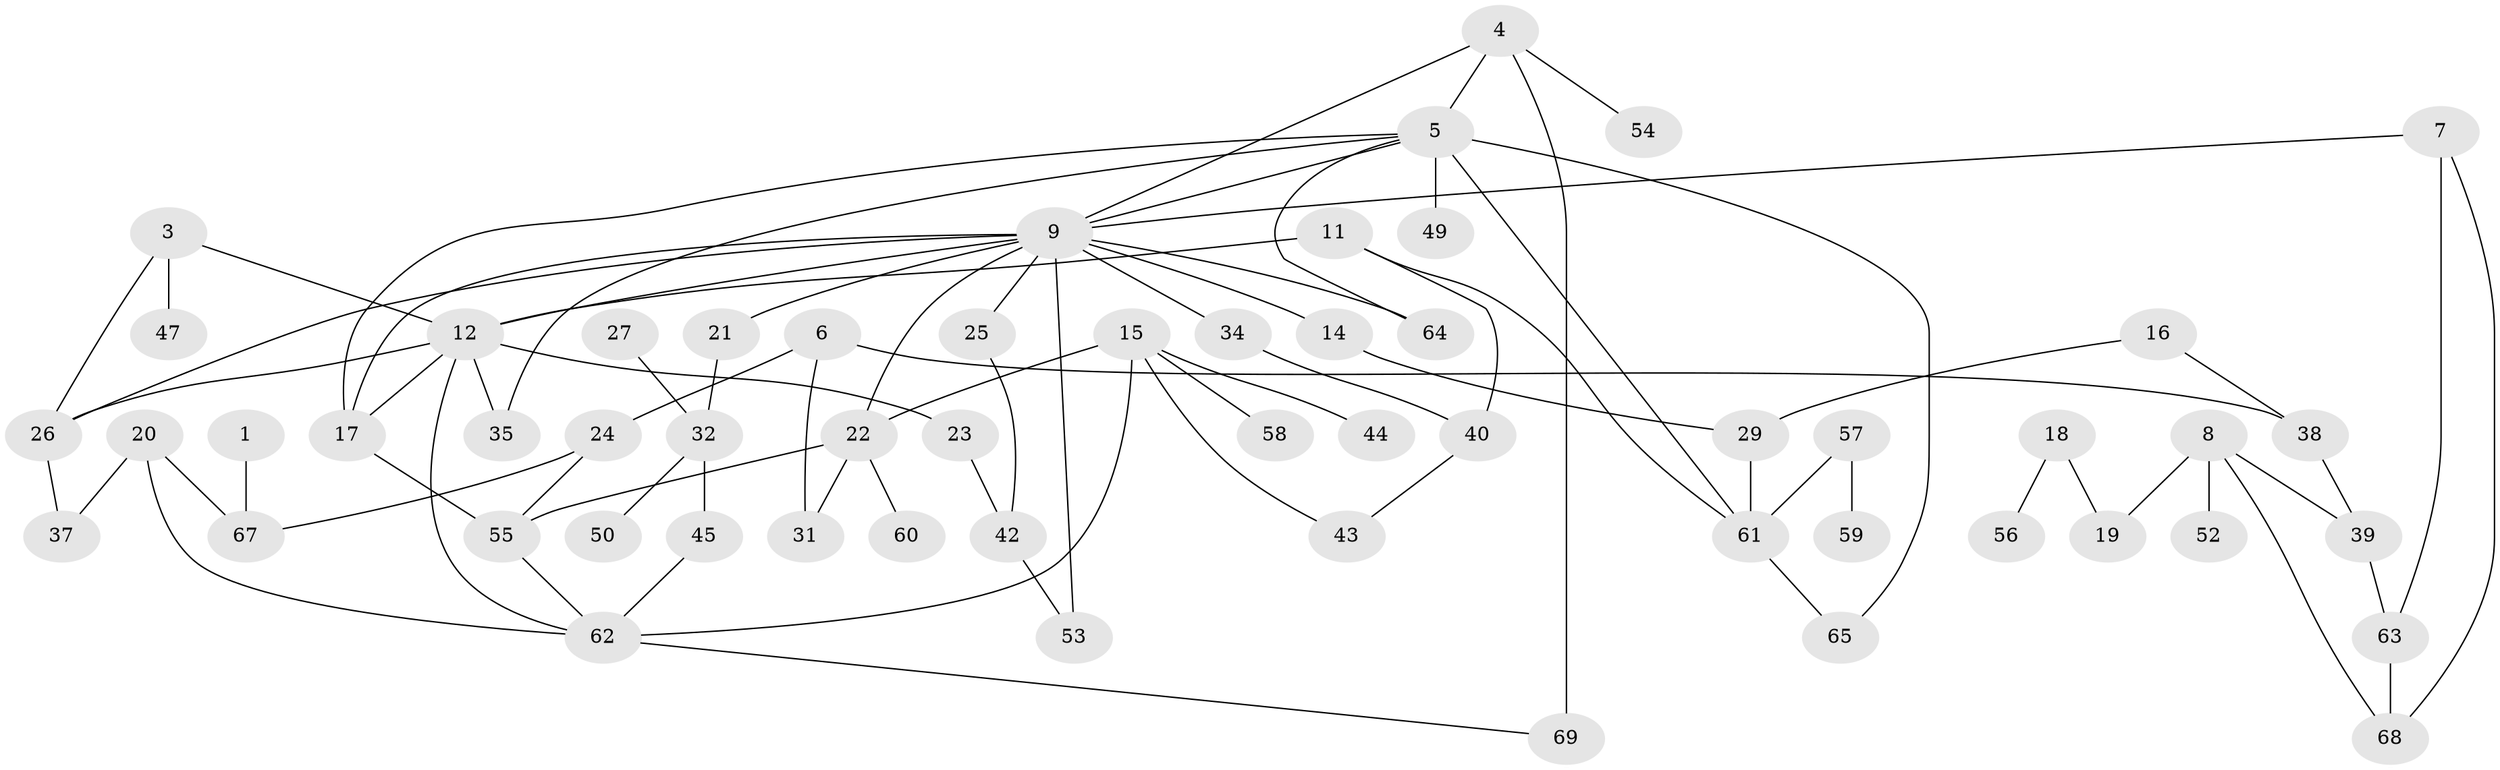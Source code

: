 // original degree distribution, {1: 0.2608695652173913, 3: 0.20869565217391303, 5: 0.06086956521739131, 0: 0.09565217391304348, 2: 0.25217391304347825, 4: 0.09565217391304348, 8: 0.008695652173913044, 7: 0.008695652173913044, 6: 0.008695652173913044}
// Generated by graph-tools (version 1.1) at 2025/47/03/04/25 22:47:57]
// undirected, 57 vertices, 82 edges
graph export_dot {
  node [color=gray90,style=filled];
  1;
  3;
  4;
  5;
  6;
  7;
  8;
  9;
  11;
  12;
  14;
  15;
  16;
  17;
  18;
  19;
  20;
  21;
  22;
  23;
  24;
  25;
  26;
  27;
  29;
  31;
  32;
  34;
  35;
  37;
  38;
  39;
  40;
  42;
  43;
  44;
  45;
  47;
  49;
  50;
  52;
  53;
  54;
  55;
  56;
  57;
  58;
  59;
  60;
  61;
  62;
  63;
  64;
  65;
  67;
  68;
  69;
  1 -- 67 [weight=1.0];
  3 -- 12 [weight=1.0];
  3 -- 26 [weight=1.0];
  3 -- 47 [weight=1.0];
  4 -- 5 [weight=2.0];
  4 -- 9 [weight=1.0];
  4 -- 54 [weight=1.0];
  4 -- 69 [weight=2.0];
  5 -- 9 [weight=1.0];
  5 -- 17 [weight=1.0];
  5 -- 35 [weight=1.0];
  5 -- 49 [weight=1.0];
  5 -- 61 [weight=1.0];
  5 -- 64 [weight=1.0];
  5 -- 65 [weight=1.0];
  6 -- 24 [weight=1.0];
  6 -- 31 [weight=1.0];
  6 -- 38 [weight=1.0];
  7 -- 9 [weight=1.0];
  7 -- 63 [weight=1.0];
  7 -- 68 [weight=1.0];
  8 -- 19 [weight=1.0];
  8 -- 39 [weight=1.0];
  8 -- 52 [weight=1.0];
  8 -- 68 [weight=1.0];
  9 -- 12 [weight=1.0];
  9 -- 14 [weight=1.0];
  9 -- 17 [weight=1.0];
  9 -- 21 [weight=1.0];
  9 -- 22 [weight=1.0];
  9 -- 25 [weight=1.0];
  9 -- 26 [weight=1.0];
  9 -- 34 [weight=1.0];
  9 -- 53 [weight=1.0];
  9 -- 64 [weight=1.0];
  11 -- 12 [weight=1.0];
  11 -- 40 [weight=1.0];
  11 -- 61 [weight=1.0];
  12 -- 17 [weight=1.0];
  12 -- 23 [weight=1.0];
  12 -- 26 [weight=1.0];
  12 -- 35 [weight=1.0];
  12 -- 62 [weight=1.0];
  14 -- 29 [weight=1.0];
  15 -- 22 [weight=1.0];
  15 -- 43 [weight=1.0];
  15 -- 44 [weight=1.0];
  15 -- 58 [weight=1.0];
  15 -- 62 [weight=1.0];
  16 -- 29 [weight=1.0];
  16 -- 38 [weight=1.0];
  17 -- 55 [weight=1.0];
  18 -- 19 [weight=1.0];
  18 -- 56 [weight=1.0];
  20 -- 37 [weight=1.0];
  20 -- 62 [weight=1.0];
  20 -- 67 [weight=1.0];
  21 -- 32 [weight=1.0];
  22 -- 31 [weight=1.0];
  22 -- 55 [weight=1.0];
  22 -- 60 [weight=1.0];
  23 -- 42 [weight=1.0];
  24 -- 55 [weight=1.0];
  24 -- 67 [weight=1.0];
  25 -- 42 [weight=1.0];
  26 -- 37 [weight=1.0];
  27 -- 32 [weight=1.0];
  29 -- 61 [weight=1.0];
  32 -- 45 [weight=1.0];
  32 -- 50 [weight=1.0];
  34 -- 40 [weight=1.0];
  38 -- 39 [weight=1.0];
  39 -- 63 [weight=1.0];
  40 -- 43 [weight=1.0];
  42 -- 53 [weight=1.0];
  45 -- 62 [weight=1.0];
  55 -- 62 [weight=1.0];
  57 -- 59 [weight=1.0];
  57 -- 61 [weight=1.0];
  61 -- 65 [weight=1.0];
  62 -- 69 [weight=1.0];
  63 -- 68 [weight=1.0];
}
